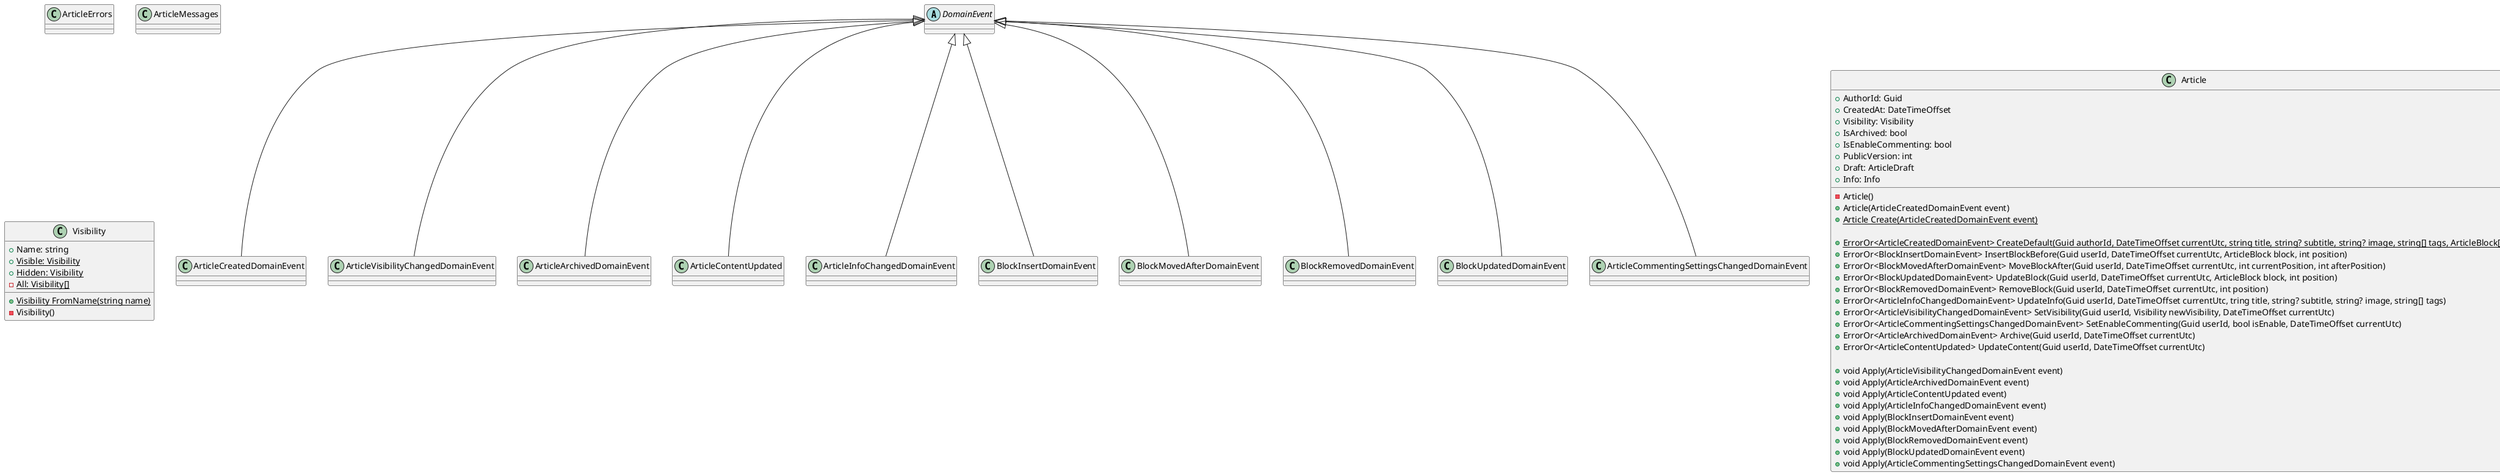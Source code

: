 @startuml articles

' Base
    abstract class DomainEvent
    abstract class Entity

' Articles

    class Article extends Entity {
        +AuthorId: Guid
        +CreatedAt: DateTimeOffset
        +Visibility: Visibility
        +IsArchived: bool
        +IsEnableCommenting: bool
        +PublicVersion: int
        +Draft: ArticleDraft
        +Info: Info
        
        -Article()
        +Article(ArticleCreatedDomainEvent event)
        +{static} Article Create(ArticleCreatedDomainEvent event)

        +{static} ErrorOr<ArticleCreatedDomainEvent> CreateDefault(Guid authorId, DateTimeOffset currentUtc, string title, string? subtitle, string? image, string[] tags, ArticleBlock[] blocks)
        +ErrorOr<BlockInsertDomainEvent> InsertBlockBefore(Guid userId, DateTimeOffset currentUtc, ArticleBlock block, int position)
        +ErrorOr<BlockMovedAfterDomainEvent> MoveBlockAfter(Guid userId, DateTimeOffset currentUtc, int currentPosition, int afterPosition)
        +ErrorOr<BlockUpdatedDomainEvent> UpdateBlock(Guid userId, DateTimeOffset currentUtc, ArticleBlock block, int position)
        +ErrorOr<BlockRemovedDomainEvent> RemoveBlock(Guid userId, DateTimeOffset currentUtc, int position)
        +ErrorOr<ArticleInfoChangedDomainEvent> UpdateInfo(Guid userId, DateTimeOffset currentUtc, tring title, string? subtitle, string? image, string[] tags)
        +ErrorOr<ArticleVisibilityChangedDomainEvent> SetVisibility(Guid userId, Visibility newVisibility, DateTimeOffset currentUtc)
        +ErrorOr<ArticleCommentingSettingsChangedDomainEvent> SetEnableCommenting(Guid userId, bool isEnable, DateTimeOffset currentUtc)
        +ErrorOr<ArticleArchivedDomainEvent> Archive(Guid userId, DateTimeOffset currentUtc)
        +ErrorOr<ArticleContentUpdated> UpdateContent(Guid userId, DateTimeOffset currentUtc)

        +void Apply(ArticleVisibilityChangedDomainEvent event)
        +void Apply(ArticleArchivedDomainEvent event)
        +void Apply(ArticleContentUpdated event)
        +void Apply(ArticleInfoChangedDomainEvent event)
        +void Apply(BlockInsertDomainEvent event)
        +void Apply(BlockMovedAfterDomainEvent event)
        +void Apply(BlockRemovedDomainEvent event)
        +void Apply(BlockUpdatedDomainEvent event)
        +void Apply(ArticleCommentingSettingsChangedDomainEvent event)
    }

    class ArticleCreatedDomainEvent extends DomainEvent
    class ArticleVisibilityChangedDomainEvent extends DomainEvent
    class ArticleArchivedDomainEvent extends DomainEvent
    class ArticleContentUpdated extends DomainEvent
    class ArticleInfoChangedDomainEvent extends DomainEvent
    class BlockInsertDomainEvent extends DomainEvent
    class BlockMovedAfterDomainEvent extends DomainEvent
    class BlockRemovedDomainEvent extends DomainEvent
    class BlockUpdatedDomainEvent extends DomainEvent
    class ArticleCommentingSettingsChangedDomainEvent extends DomainEvent

    class ArticleErrors
    class ArticleMessages

    class ArticleInfo extends Entity {
        -tags: string[]
        +Title: string
        +Subtitle: string?
        +Image: string?
        +Tags: IReadOnlyCollection<string>
        -ArticleInfo()
        +Article(ArticleCreatedDomainEvent event)
        +void Apply(ArticleInfoChangedDomainEvent event)
    }

    class ArticleDraft extends Entity {
        -blocks: List<ArticleBlock>
        +Blocks: IReadOnlyCollection<ArticleBlock>
        -ArticleBlock()
        +ArticleDraft(ArticleCreatedDomainEvent event)
        +ErrorOr<Success> CanInsertBlockBefore(position)
        +ErrorOr<Success> CanMoveBlock(currentPosition, afterPosition)
        +ErrorOr<Success> CanUpdateBlock(position)
        +ErrorOr<Success> CanRemoveBlock(position)
        +void Apply(BlockInsertDomainEvent event)
        +void Apply(BlockReplacedDomainEvent event)
        +void Apply(BlockUpdatedDomainEvent event)
        +void Apply(BlockRemovedDomainEvent event)
    }

    class Visibility {
        +Name: string
        +{static} Visible: Visibility
        +{static} Hidden: Visibility
        -{static} All: Visibility[]
        +{static} Visibility FromName(string name)
        -Visibility()
    }

    abstract class ArticleBlock

    class ArticleImageBlock extends ArticleBlock {
        title?: string;
        src: string;
    }

    class ArticleTextBlock extends ArticleBlock {
        title?: string;
        paragraphs: string[];
    }

@enduml